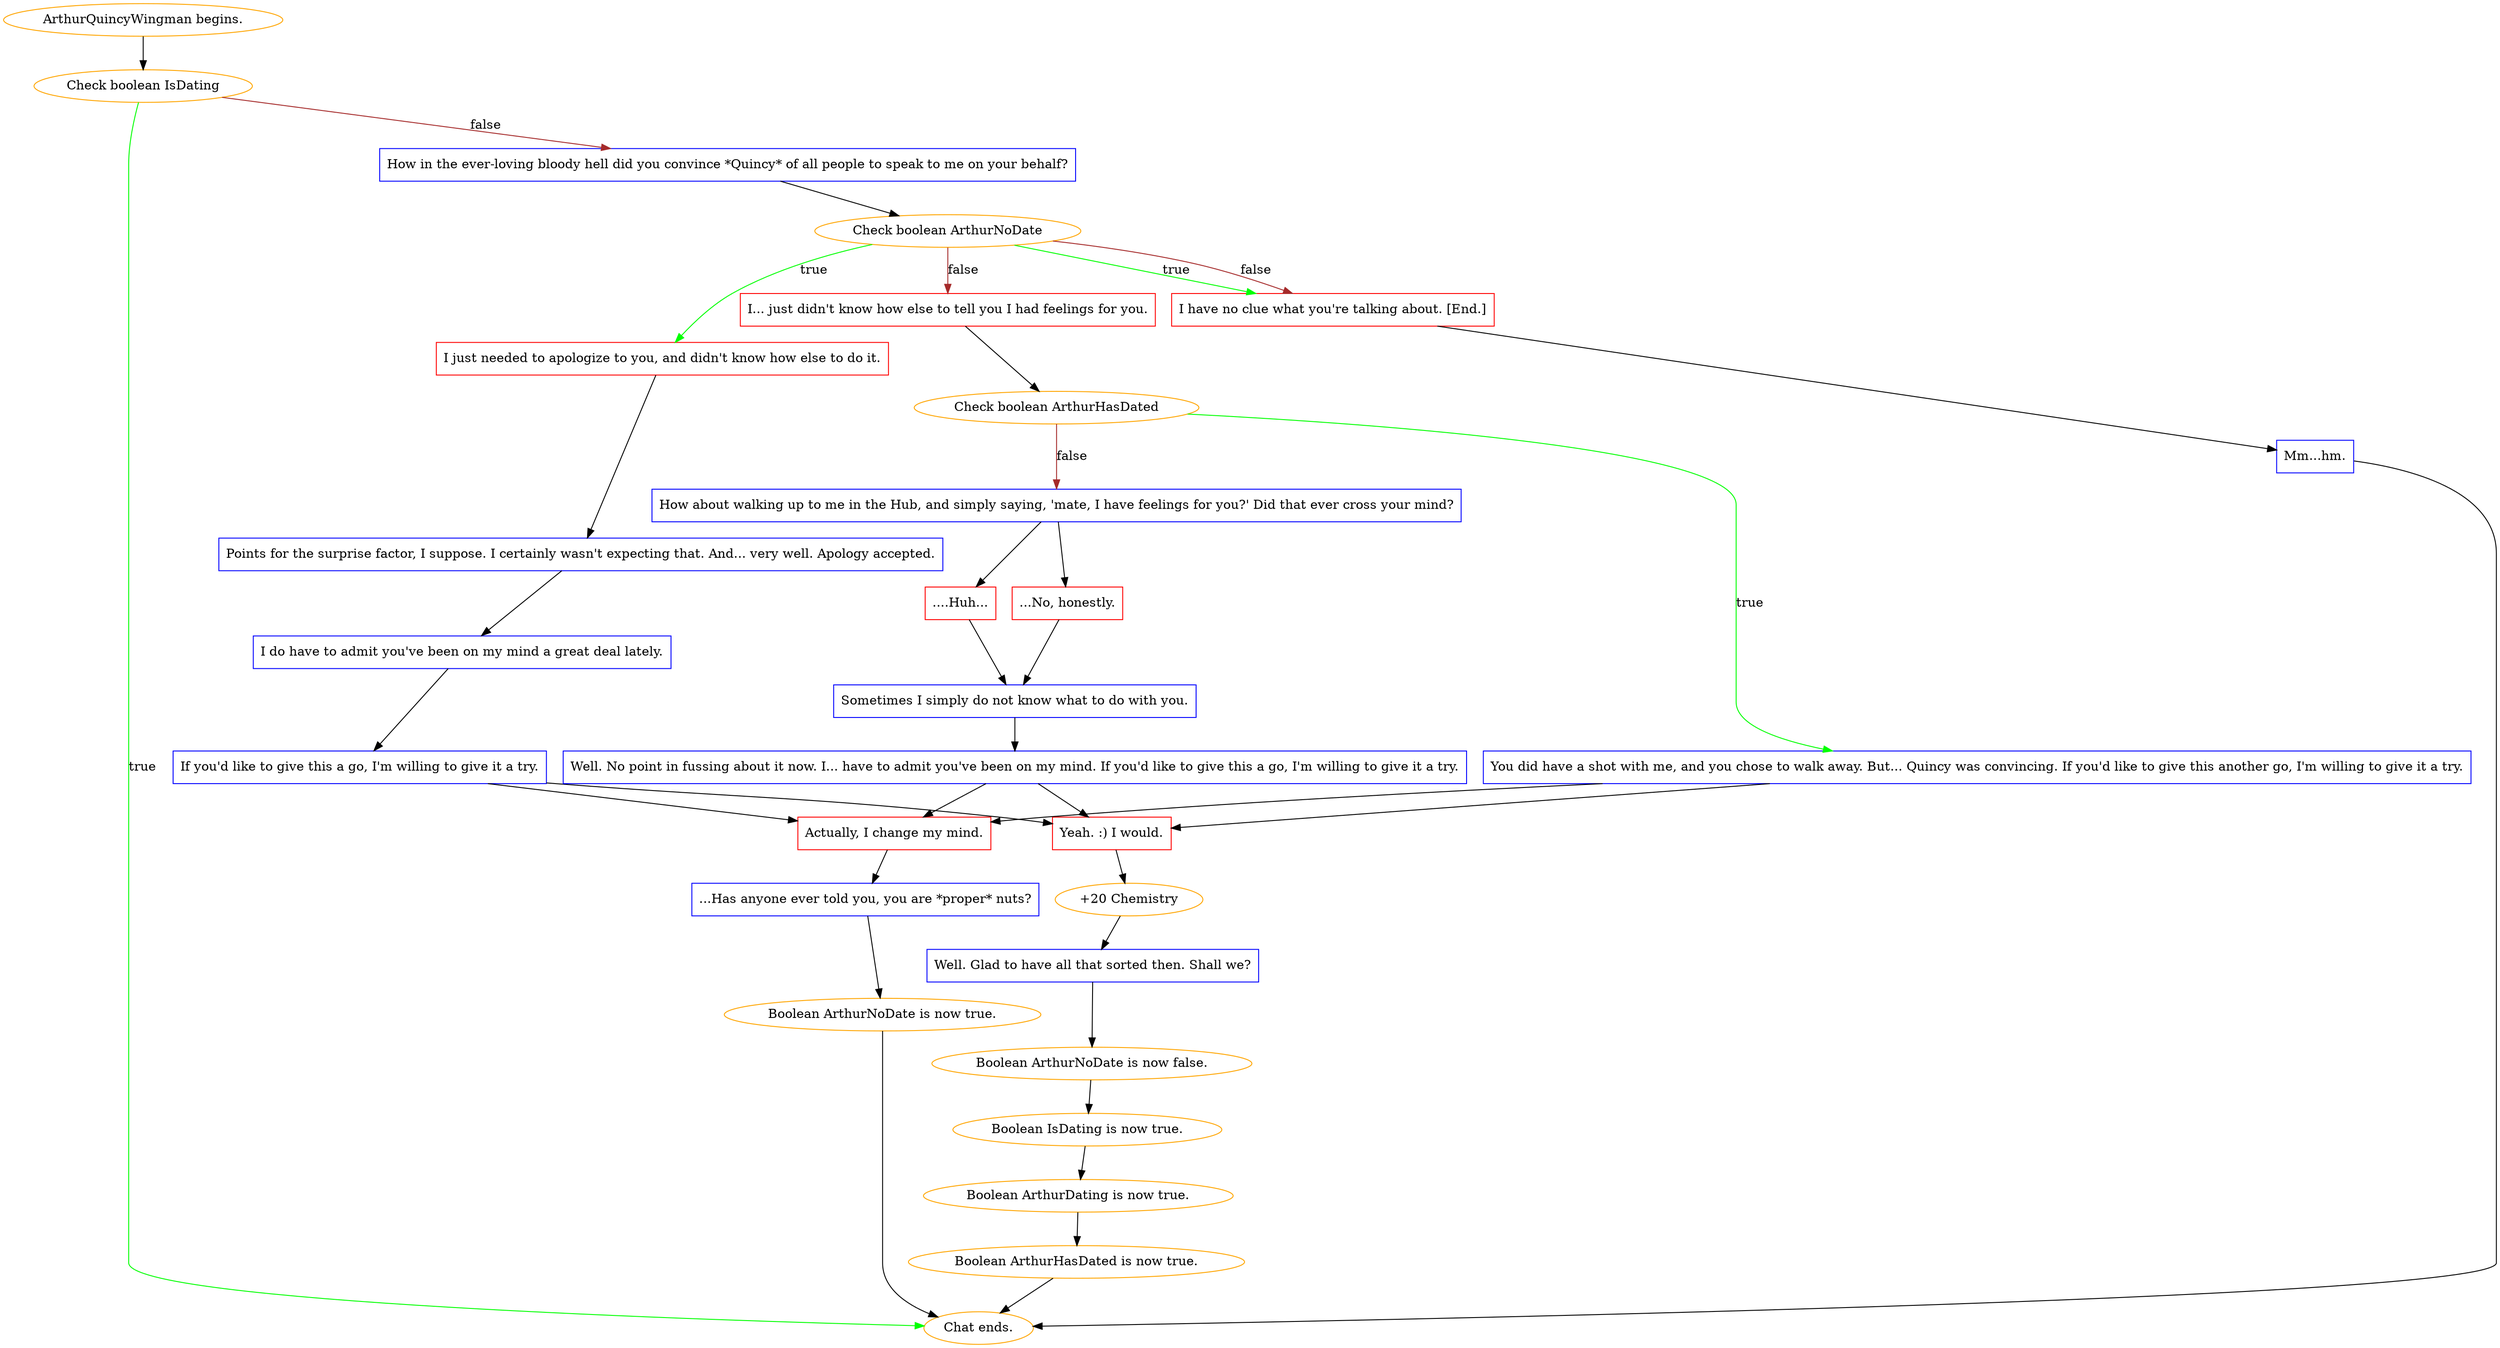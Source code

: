 digraph {
	"ArthurQuincyWingman begins." [color=orange];
		"ArthurQuincyWingman begins." -> 3159;
	3159 [label="Check boolean IsDating",color=orange];
		3159 -> "Chat ends." [label=true,color=green];
		3159 -> 3161 [label=false,color=brown];
	"Chat ends." [color=orange];
	3161 [label="How in the ever-loving bloody hell did you convince *Quincy* of all people to speak to me on your behalf?",shape=box,color=blue];
		3161 -> 3162;
	3162 [label="Check boolean ArthurNoDate",color=orange];
		3162 -> 3163 [label=true,color=green];
		3162 -> 3165 [label=true,color=green];
		3162 -> 3164 [label=false,color=brown];
		3162 -> 3165 [label=false,color=brown];
	3163 [label="I just needed to apologize to you, and didn't know how else to do it.",shape=box,color=red];
		3163 -> 3169;
	3165 [label="I have no clue what you're talking about. [End.]",shape=box,color=red];
		3165 -> 3166;
	3164 [label="I... just didn't know how else to tell you I had feelings for you.",shape=box,color=red];
		3164 -> 3168;
	3169 [label="Points for the surprise factor, I suppose. I certainly wasn't expecting that. And... very well. Apology accepted.",shape=box,color=blue];
		3169 -> 3170;
	3166 [label="Mm...hm.",shape=box,color=blue];
		3166 -> "Chat ends.";
	3168 [label="Check boolean ArthurHasDated",color=orange];
		3168 -> 3171 [label=true,color=green];
		3168 -> 3172 [label=false,color=brown];
	3170 [label="I do have to admit you've been on my mind a great deal lately.",shape=box,color=blue];
		3170 -> 3173;
	3171 [label="You did have a shot with me, and you chose to walk away. But... Quincy was convincing. If you'd like to give this another go, I'm willing to give it a try.",shape=box,color=blue];
		3171 -> 3178;
		3171 -> 3179;
	3172 [label="How about walking up to me in the Hub, and simply saying, 'mate, I have feelings for you?' Did that ever cross your mind?",shape=box,color=blue];
		3172 -> 3174;
		3172 -> 3176;
	3173 [label="If you'd like to give this a go, I'm willing to give it a try.",shape=box,color=blue];
		3173 -> 3178;
		3173 -> 3179;
	3178 [label="Yeah. :) I would.",shape=box,color=red];
		3178 -> 3180;
	3179 [label="Actually, I change my mind.",shape=box,color=red];
		3179 -> 3182;
	3174 [label="...No, honestly.",shape=box,color=red];
		3174 -> 3175;
	3176 [label="....Huh...",shape=box,color=red];
		3176 -> 3175;
	3180 [label="+20 Chemistry",color=orange];
		3180 -> 3181;
	3182 [label="...Has anyone ever told you, you are *proper* nuts?",shape=box,color=blue];
		3182 -> "/EE/Types/Engine/SetBooleanDialogueNode:ArthurNoDate:Chat ends.";
	3175 [label="Sometimes I simply do not know what to do with you.",shape=box,color=blue];
		3175 -> 3177;
	3181 [label="Well. Glad to have all that sorted then. Shall we?",shape=box,color=blue];
		3181 -> "/EE/Types/Engine/ResetBooleanDialogueNode:ArthurNoDate:/EE/Types/Engine/SetBooleanDialogueNode:IsDating:/EE/Types/Engine/SetBooleanDialogueNode:ArthurDating:/EE/Types/Engine/SetBooleanDialogueNode:ArthurHasDated:Chat ends.";
	"/EE/Types/Engine/SetBooleanDialogueNode:ArthurNoDate:Chat ends." [label="Boolean ArthurNoDate is now true.",color=orange];
		"/EE/Types/Engine/SetBooleanDialogueNode:ArthurNoDate:Chat ends." -> "Chat ends.";
	3177 [label="Well. No point in fussing about it now. I... have to admit you've been on my mind. If you'd like to give this a go, I'm willing to give it a try.",shape=box,color=blue];
		3177 -> 3178;
		3177 -> 3179;
	"/EE/Types/Engine/ResetBooleanDialogueNode:ArthurNoDate:/EE/Types/Engine/SetBooleanDialogueNode:IsDating:/EE/Types/Engine/SetBooleanDialogueNode:ArthurDating:/EE/Types/Engine/SetBooleanDialogueNode:ArthurHasDated:Chat ends." [label="Boolean ArthurNoDate is now false.",color=orange];
		"/EE/Types/Engine/ResetBooleanDialogueNode:ArthurNoDate:/EE/Types/Engine/SetBooleanDialogueNode:IsDating:/EE/Types/Engine/SetBooleanDialogueNode:ArthurDating:/EE/Types/Engine/SetBooleanDialogueNode:ArthurHasDated:Chat ends." -> "/EE/Types/Engine/SetBooleanDialogueNode:IsDating:/EE/Types/Engine/SetBooleanDialogueNode:ArthurDating:/EE/Types/Engine/SetBooleanDialogueNode:ArthurHasDated:Chat ends.";
	"/EE/Types/Engine/SetBooleanDialogueNode:IsDating:/EE/Types/Engine/SetBooleanDialogueNode:ArthurDating:/EE/Types/Engine/SetBooleanDialogueNode:ArthurHasDated:Chat ends." [label="Boolean IsDating is now true.",color=orange];
		"/EE/Types/Engine/SetBooleanDialogueNode:IsDating:/EE/Types/Engine/SetBooleanDialogueNode:ArthurDating:/EE/Types/Engine/SetBooleanDialogueNode:ArthurHasDated:Chat ends." -> "/EE/Types/Engine/SetBooleanDialogueNode:ArthurDating:/EE/Types/Engine/SetBooleanDialogueNode:ArthurHasDated:Chat ends.";
	"/EE/Types/Engine/SetBooleanDialogueNode:ArthurDating:/EE/Types/Engine/SetBooleanDialogueNode:ArthurHasDated:Chat ends." [label="Boolean ArthurDating is now true.",color=orange];
		"/EE/Types/Engine/SetBooleanDialogueNode:ArthurDating:/EE/Types/Engine/SetBooleanDialogueNode:ArthurHasDated:Chat ends." -> "/EE/Types/Engine/SetBooleanDialogueNode:ArthurHasDated:Chat ends.";
	"/EE/Types/Engine/SetBooleanDialogueNode:ArthurHasDated:Chat ends." [label="Boolean ArthurHasDated is now true.",color=orange];
		"/EE/Types/Engine/SetBooleanDialogueNode:ArthurHasDated:Chat ends." -> "Chat ends.";
}